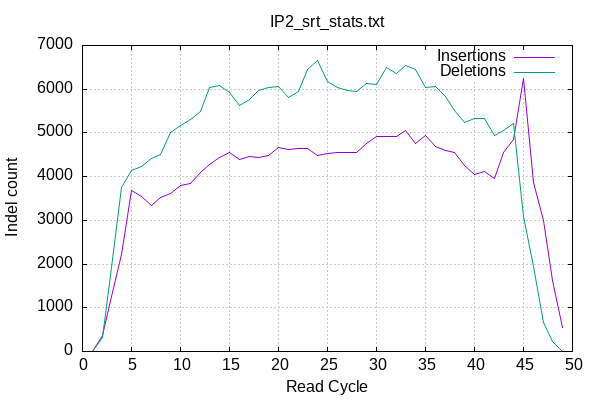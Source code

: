 
        set terminal png size 600,400 truecolor
        set output "IP2_srt_stats/indel-cycles.png"
        set grid xtics ytics y2tics back lc rgb "#cccccc"
        set style line 1 linetype 1  linecolor rgb "red"
        set style line 2 linetype 2  linecolor rgb "black"
        set style line 3 linetype 3  linecolor rgb "green"
        set style line 4 linetype 4  linecolor rgb "blue"
        set style increment user
        set ylabel "Indel count"
        set xlabel "Read Cycle"
        set title "IP2_srt_stats.txt" noenhanced
    plot '-' w l ti 'Insertions', '' w l ti 'Deletions'
1	0
2	358
3	1256
4	2222
5	3685
6	3543
7	3348
8	3523
9	3614
10	3786
11	3838
12	4106
13	4279
14	4433
15	4546
16	4392
17	4456
18	4434
19	4488
20	4677
21	4618
22	4642
23	4643
24	4485
25	4520
26	4554
27	4549
28	4551
29	4766
30	4927
31	4916
32	4923
33	5054
34	4751
35	4951
36	4685
37	4592
38	4543
39	4265
40	4042
41	4129
42	3951
43	4559
44	4841
45	6246
46	3862
47	3001
48	1619
49	538
end
1	1
2	314
3	1928
4	3748
5	4140
6	4242
7	4422
8	4515
9	5005
10	5165
11	5318
12	5492
13	6041
14	6086
15	5930
16	5629
17	5761
18	5971
19	6046
20	6059
21	5809
22	5958
23	6441
24	6654
25	6169
26	6048
27	5978
28	5954
29	6141
30	6107
31	6490
32	6362
33	6553
34	6458
35	6045
36	6059
37	5844
38	5507
39	5240
40	5333
41	5327
42	4944
43	5066
44	5206
45	3080
46	1953
47	659
48	230
49	0
end
